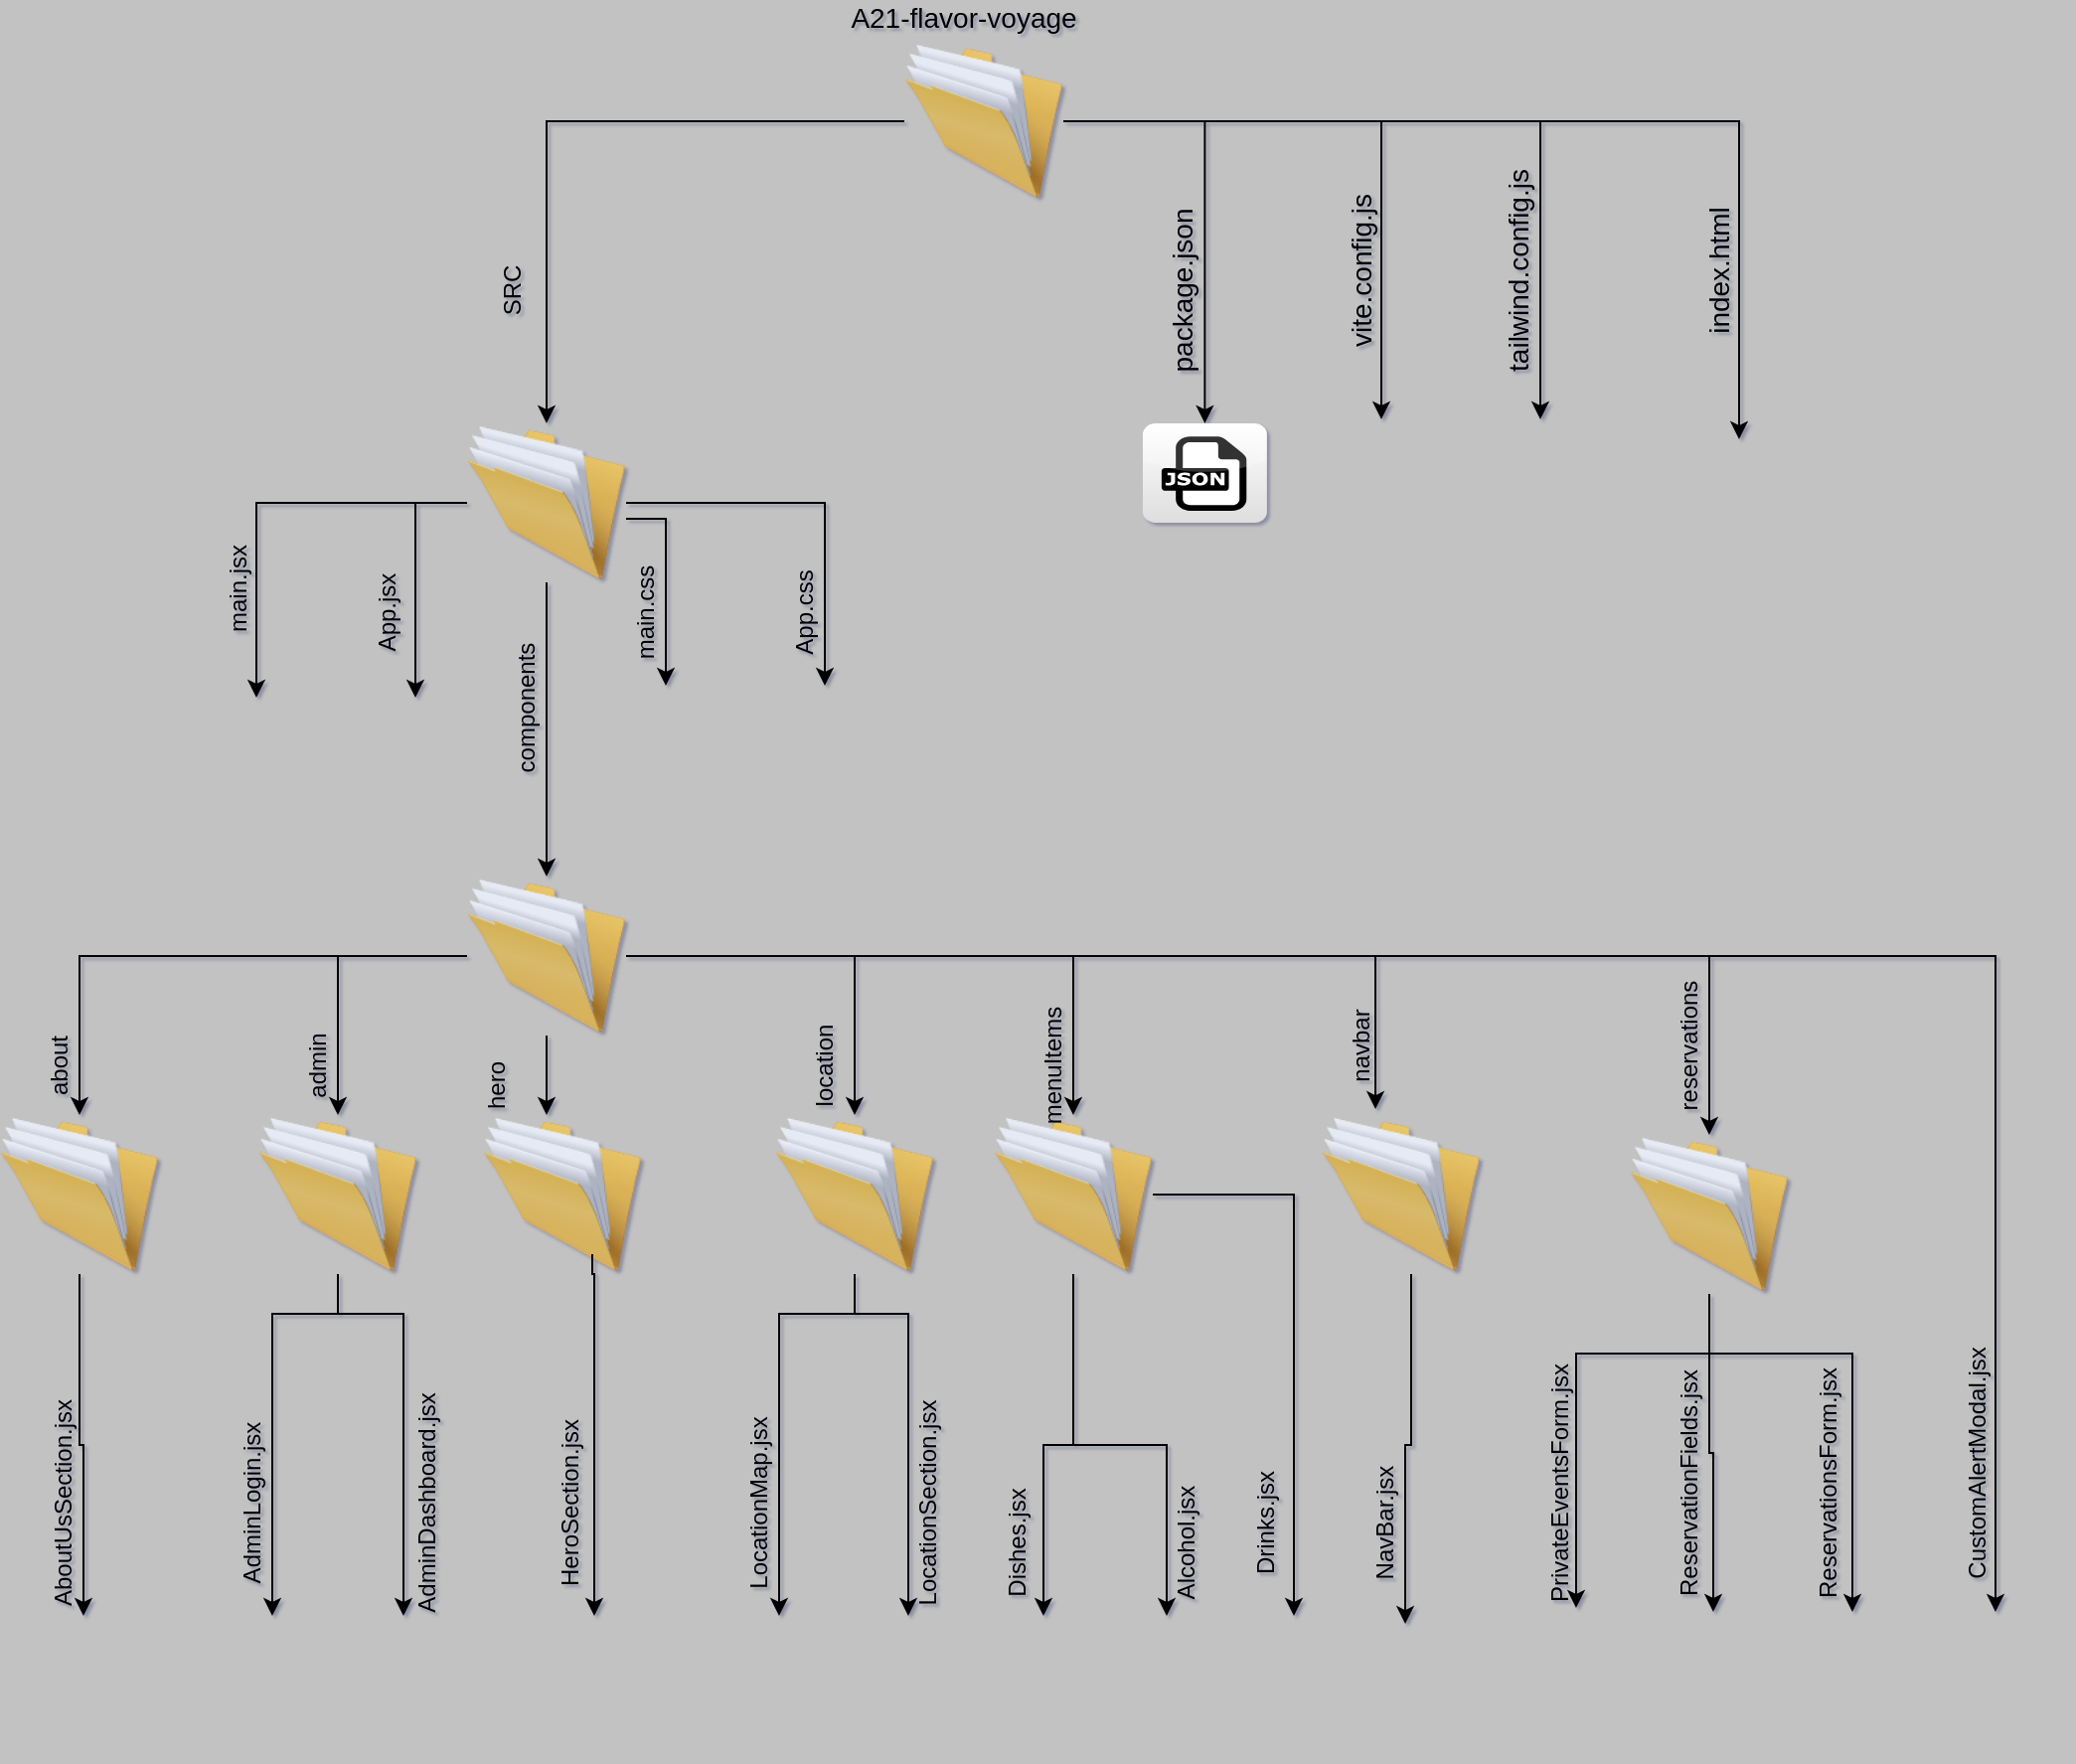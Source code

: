 <mxfile version="24.1.0" type="google">
  <diagram name="Page-1" id="lxX5e5ADlQ3Li2OKxEet">
    <mxGraphModel dx="1434" dy="738" grid="1" gridSize="10" guides="1" tooltips="1" connect="1" arrows="1" fold="1" page="1" pageScale="1" pageWidth="1100" pageHeight="850" background="#C2C2C2" math="0" shadow="1">
      <root>
        <mxCell id="0" />
        <mxCell id="1" parent="0" />
        <mxCell id="-WnEWqDzlTKxNY69MuBj-3" style="edgeStyle=orthogonalEdgeStyle;rounded=0;orthogonalLoop=1;jettySize=auto;html=1;" parent="1" source="-WnEWqDzlTKxNY69MuBj-1" target="-WnEWqDzlTKxNY69MuBj-4" edge="1">
          <mxGeometry relative="1" as="geometry">
            <mxPoint x="215" y="290" as="targetPoint" />
          </mxGeometry>
        </mxCell>
        <mxCell id="-WnEWqDzlTKxNY69MuBj-6" style="edgeStyle=orthogonalEdgeStyle;rounded=0;orthogonalLoop=1;jettySize=auto;html=1;" parent="1" source="-WnEWqDzlTKxNY69MuBj-1" target="-WnEWqDzlTKxNY69MuBj-11" edge="1">
          <mxGeometry relative="1" as="geometry">
            <mxPoint x="856" y="260" as="targetPoint" />
            <Array as="points">
              <mxPoint x="925" y="100" />
              <mxPoint x="925" y="295" />
            </Array>
          </mxGeometry>
        </mxCell>
        <mxCell id="-WnEWqDzlTKxNY69MuBj-16" style="edgeStyle=orthogonalEdgeStyle;rounded=0;orthogonalLoop=1;jettySize=auto;html=1;" parent="1" source="-WnEWqDzlTKxNY69MuBj-1" target="-WnEWqDzlTKxNY69MuBj-13" edge="1">
          <mxGeometry relative="1" as="geometry">
            <Array as="points">
              <mxPoint x="825" y="100" />
              <mxPoint x="825" y="297" />
            </Array>
          </mxGeometry>
        </mxCell>
        <mxCell id="-WnEWqDzlTKxNY69MuBj-17" style="edgeStyle=orthogonalEdgeStyle;rounded=0;orthogonalLoop=1;jettySize=auto;html=1;" parent="1" source="-WnEWqDzlTKxNY69MuBj-1" target="-WnEWqDzlTKxNY69MuBj-15" edge="1">
          <mxGeometry relative="1" as="geometry">
            <Array as="points">
              <mxPoint x="745" y="100" />
              <mxPoint x="745" y="297" />
            </Array>
          </mxGeometry>
        </mxCell>
        <mxCell id="-WnEWqDzlTKxNY69MuBj-22" style="edgeStyle=orthogonalEdgeStyle;rounded=0;orthogonalLoop=1;jettySize=auto;html=1;" parent="1" source="-WnEWqDzlTKxNY69MuBj-1" target="-WnEWqDzlTKxNY69MuBj-20" edge="1">
          <mxGeometry relative="1" as="geometry" />
        </mxCell>
        <mxCell id="-WnEWqDzlTKxNY69MuBj-1" value="" style="image;html=1;image=img/lib/clip_art/general/Full_Folder_128x128.png" parent="1" vertex="1">
          <mxGeometry x="505" y="60" width="80" height="80" as="geometry" />
        </mxCell>
        <mxCell id="-WnEWqDzlTKxNY69MuBj-2" value="&lt;font style=&quot;font-size: 14px;&quot;&gt;A21-flavor-voyage&lt;/font&gt;&lt;div&gt;&lt;br&gt;&lt;/div&gt;" style="text;html=1;align=center;verticalAlign=middle;whiteSpace=wrap;rounded=0;" parent="1" vertex="1">
          <mxGeometry x="465" y="40" width="140" height="30" as="geometry" />
        </mxCell>
        <mxCell id="-WnEWqDzlTKxNY69MuBj-26" style="edgeStyle=orthogonalEdgeStyle;rounded=0;orthogonalLoop=1;jettySize=auto;html=1;" parent="1" source="-WnEWqDzlTKxNY69MuBj-4" target="-WnEWqDzlTKxNY69MuBj-25" edge="1">
          <mxGeometry relative="1" as="geometry" />
        </mxCell>
        <mxCell id="-WnEWqDzlTKxNY69MuBj-27" value="" style="edgeStyle=orthogonalEdgeStyle;rounded=0;orthogonalLoop=1;jettySize=auto;html=1;" parent="1" source="-WnEWqDzlTKxNY69MuBj-4" target="-WnEWqDzlTKxNY69MuBj-24" edge="1">
          <mxGeometry relative="1" as="geometry">
            <Array as="points">
              <mxPoint x="259" y="292" />
            </Array>
          </mxGeometry>
        </mxCell>
        <mxCell id="-WnEWqDzlTKxNY69MuBj-33" style="edgeStyle=orthogonalEdgeStyle;rounded=0;orthogonalLoop=1;jettySize=auto;html=1;" parent="1" source="-WnEWqDzlTKxNY69MuBj-4" target="-WnEWqDzlTKxNY69MuBj-31" edge="1">
          <mxGeometry relative="1" as="geometry">
            <Array as="points">
              <mxPoint x="385" y="300" />
            </Array>
          </mxGeometry>
        </mxCell>
        <mxCell id="-WnEWqDzlTKxNY69MuBj-34" style="edgeStyle=orthogonalEdgeStyle;rounded=0;orthogonalLoop=1;jettySize=auto;html=1;" parent="1" source="-WnEWqDzlTKxNY69MuBj-4" target="-WnEWqDzlTKxNY69MuBj-32" edge="1">
          <mxGeometry relative="1" as="geometry" />
        </mxCell>
        <mxCell id="-WnEWqDzlTKxNY69MuBj-37" style="edgeStyle=orthogonalEdgeStyle;rounded=0;orthogonalLoop=1;jettySize=auto;html=1;" parent="1" source="-WnEWqDzlTKxNY69MuBj-4" target="-WnEWqDzlTKxNY69MuBj-38" edge="1">
          <mxGeometry relative="1" as="geometry">
            <mxPoint x="325" y="540" as="targetPoint" />
          </mxGeometry>
        </mxCell>
        <mxCell id="-WnEWqDzlTKxNY69MuBj-4" value="" style="image;html=1;image=img/lib/clip_art/general/Full_Folder_128x128.png" parent="1" vertex="1">
          <mxGeometry x="285" y="252" width="80" height="80" as="geometry" />
        </mxCell>
        <mxCell id="-WnEWqDzlTKxNY69MuBj-5" value="SRC&lt;div&gt;&lt;br&gt;&lt;/div&gt;" style="text;html=1;align=center;verticalAlign=middle;whiteSpace=wrap;rounded=0;rotation=-90;" parent="1" vertex="1">
          <mxGeometry x="285" y="170" width="60" height="30" as="geometry" />
        </mxCell>
        <mxCell id="-WnEWqDzlTKxNY69MuBj-10" value="&lt;font style=&quot;font-size: 14px;&quot;&gt;index.html&lt;/font&gt;" style="text;html=1;align=center;verticalAlign=middle;whiteSpace=wrap;rounded=0;rotation=-90;" parent="1" vertex="1">
          <mxGeometry x="885" y="160" width="60" height="30" as="geometry" />
        </mxCell>
        <mxCell id="-WnEWqDzlTKxNY69MuBj-11" value="" style="shape=image;html=1;verticalAlign=top;verticalLabelPosition=bottom;labelBackgroundColor=#ffffff;imageAspect=0;aspect=fixed;image=https://cdn1.iconfinder.com/data/icons/bootstrap-vol-3/16/filetype-html-128.png" parent="1" vertex="1">
          <mxGeometry x="905" y="260" width="50" height="50" as="geometry" />
        </mxCell>
        <mxCell id="-WnEWqDzlTKxNY69MuBj-13" value="" style="shape=image;html=1;verticalAlign=top;verticalLabelPosition=bottom;labelBackgroundColor=#ffffff;imageAspect=0;aspect=fixed;image=https://cdn4.iconfinder.com/data/icons/scripting-and-programming-languages/512/js-128.png" parent="1" vertex="1">
          <mxGeometry x="795" y="250" width="54" height="54" as="geometry" />
        </mxCell>
        <mxCell id="-WnEWqDzlTKxNY69MuBj-15" value="" style="shape=image;html=1;verticalAlign=top;verticalLabelPosition=bottom;labelBackgroundColor=#ffffff;imageAspect=0;aspect=fixed;image=https://cdn4.iconfinder.com/data/icons/scripting-and-programming-languages/512/js-128.png" parent="1" vertex="1">
          <mxGeometry x="715" y="250" width="54" height="54" as="geometry" />
        </mxCell>
        <mxCell id="-WnEWqDzlTKxNY69MuBj-18" value="&lt;font style=&quot;font-size: 14px;&quot;&gt;vite.config.js&lt;/font&gt;" style="text;html=1;align=center;verticalAlign=middle;whiteSpace=wrap;rounded=0;rotation=-90;" parent="1" vertex="1">
          <mxGeometry x="705" y="160" width="60" height="30" as="geometry" />
        </mxCell>
        <mxCell id="-WnEWqDzlTKxNY69MuBj-19" value="&lt;font style=&quot;font-size: 14px;&quot;&gt;tailwind.config.js&lt;/font&gt;&lt;div&gt;&lt;font style=&quot;font-size: 14px;&quot;&gt;&lt;br&gt;&lt;/font&gt;&lt;/div&gt;" style="text;html=1;align=center;verticalAlign=middle;whiteSpace=wrap;rounded=0;rotation=-90;" parent="1" vertex="1">
          <mxGeometry x="792" y="160" width="60" height="30" as="geometry" />
        </mxCell>
        <mxCell id="-WnEWqDzlTKxNY69MuBj-20" value="" style="dashed=0;outlineConnect=0;html=1;align=center;labelPosition=center;verticalLabelPosition=bottom;verticalAlign=top;shape=mxgraph.webicons.json;gradientColor=#DFDEDE" parent="1" vertex="1">
          <mxGeometry x="625" y="252" width="62.4" height="50" as="geometry" />
        </mxCell>
        <mxCell id="-WnEWqDzlTKxNY69MuBj-23" value="&lt;font style=&quot;font-size: 14px;&quot;&gt;package.json&lt;/font&gt;" style="text;html=1;align=center;verticalAlign=middle;whiteSpace=wrap;rounded=0;rotation=-90;" parent="1" vertex="1">
          <mxGeometry x="615" y="170" width="60" height="30" as="geometry" />
        </mxCell>
        <mxCell id="-WnEWqDzlTKxNY69MuBj-24" value="" style="shape=image;html=1;verticalAlign=top;verticalLabelPosition=bottom;labelBackgroundColor=#ffffff;imageAspect=0;aspect=fixed;image=https://cdn1.iconfinder.com/data/icons/bootstrap-vol-3/16/filetype-jsx-128.png" parent="1" vertex="1">
          <mxGeometry x="225" y="390" width="68" height="68" as="geometry" />
        </mxCell>
        <mxCell id="-WnEWqDzlTKxNY69MuBj-25" value="" style="shape=image;html=1;verticalAlign=top;verticalLabelPosition=bottom;labelBackgroundColor=#ffffff;imageAspect=0;aspect=fixed;image=https://cdn1.iconfinder.com/data/icons/bootstrap-vol-3/16/filetype-jsx-128.png" parent="1" vertex="1">
          <mxGeometry x="145" y="390" width="68" height="68" as="geometry" />
        </mxCell>
        <mxCell id="-WnEWqDzlTKxNY69MuBj-28" value="&lt;div&gt;main.jsx&lt;/div&gt;" style="text;html=1;align=center;verticalAlign=middle;whiteSpace=wrap;rounded=0;rotation=-90;" parent="1" vertex="1">
          <mxGeometry x="140" y="320" width="60" height="30" as="geometry" />
        </mxCell>
        <mxCell id="-WnEWqDzlTKxNY69MuBj-30" value="App.jsx" style="text;html=1;align=center;verticalAlign=middle;whiteSpace=wrap;rounded=0;rotation=-90;" parent="1" vertex="1">
          <mxGeometry x="215" y="332" width="60" height="30" as="geometry" />
        </mxCell>
        <mxCell id="-WnEWqDzlTKxNY69MuBj-31" value="" style="shape=image;html=1;verticalAlign=top;verticalLabelPosition=bottom;labelBackgroundColor=#ffffff;imageAspect=0;aspect=fixed;image=https://cdn2.iconfinder.com/data/icons/boxicons-solid-vol-2/24/bxs-file-css-128.png" parent="1" vertex="1">
          <mxGeometry x="345" y="384" width="80" height="80" as="geometry" />
        </mxCell>
        <mxCell id="-WnEWqDzlTKxNY69MuBj-32" value="" style="shape=image;html=1;verticalAlign=top;verticalLabelPosition=bottom;labelBackgroundColor=#ffffff;imageAspect=0;aspect=fixed;image=https://cdn2.iconfinder.com/data/icons/boxicons-solid-vol-2/24/bxs-file-css-128.png" parent="1" vertex="1">
          <mxGeometry x="425" y="384" width="80" height="80" as="geometry" />
        </mxCell>
        <mxCell id="-WnEWqDzlTKxNY69MuBj-35" value="main.css" style="text;html=1;align=center;verticalAlign=middle;whiteSpace=wrap;rounded=0;rotation=-90;" parent="1" vertex="1">
          <mxGeometry x="345" y="332" width="60" height="30" as="geometry" />
        </mxCell>
        <mxCell id="-WnEWqDzlTKxNY69MuBj-36" value="App.css" style="text;html=1;align=center;verticalAlign=middle;whiteSpace=wrap;rounded=0;rotation=-90;" parent="1" vertex="1">
          <mxGeometry x="425" y="332" width="60" height="30" as="geometry" />
        </mxCell>
        <mxCell id="-WnEWqDzlTKxNY69MuBj-48" style="edgeStyle=orthogonalEdgeStyle;rounded=0;orthogonalLoop=1;jettySize=auto;html=1;" parent="1" source="-WnEWqDzlTKxNY69MuBj-38" target="-WnEWqDzlTKxNY69MuBj-40" edge="1">
          <mxGeometry relative="1" as="geometry" />
        </mxCell>
        <mxCell id="-WnEWqDzlTKxNY69MuBj-49" style="edgeStyle=orthogonalEdgeStyle;rounded=0;orthogonalLoop=1;jettySize=auto;html=1;" parent="1" source="-WnEWqDzlTKxNY69MuBj-38" target="-WnEWqDzlTKxNY69MuBj-41" edge="1">
          <mxGeometry relative="1" as="geometry" />
        </mxCell>
        <mxCell id="-WnEWqDzlTKxNY69MuBj-50" style="edgeStyle=orthogonalEdgeStyle;rounded=0;orthogonalLoop=1;jettySize=auto;html=1;" parent="1" source="-WnEWqDzlTKxNY69MuBj-38" target="-WnEWqDzlTKxNY69MuBj-42" edge="1">
          <mxGeometry relative="1" as="geometry">
            <Array as="points">
              <mxPoint x="325" y="600" />
              <mxPoint x="325" y="600" />
            </Array>
          </mxGeometry>
        </mxCell>
        <mxCell id="-WnEWqDzlTKxNY69MuBj-51" style="edgeStyle=orthogonalEdgeStyle;rounded=0;orthogonalLoop=1;jettySize=auto;html=1;" parent="1" source="-WnEWqDzlTKxNY69MuBj-38" target="-WnEWqDzlTKxNY69MuBj-43" edge="1">
          <mxGeometry relative="1" as="geometry" />
        </mxCell>
        <mxCell id="-WnEWqDzlTKxNY69MuBj-52" style="edgeStyle=orthogonalEdgeStyle;rounded=0;orthogonalLoop=1;jettySize=auto;html=1;" parent="1" source="-WnEWqDzlTKxNY69MuBj-38" target="-WnEWqDzlTKxNY69MuBj-44" edge="1">
          <mxGeometry relative="1" as="geometry" />
        </mxCell>
        <mxCell id="-WnEWqDzlTKxNY69MuBj-54" style="edgeStyle=orthogonalEdgeStyle;rounded=0;orthogonalLoop=1;jettySize=auto;html=1;" parent="1" source="-WnEWqDzlTKxNY69MuBj-38" target="-WnEWqDzlTKxNY69MuBj-46" edge="1">
          <mxGeometry relative="1" as="geometry" />
        </mxCell>
        <mxCell id="-WnEWqDzlTKxNY69MuBj-110" style="edgeStyle=orthogonalEdgeStyle;rounded=0;orthogonalLoop=1;jettySize=auto;html=1;" parent="1" source="-WnEWqDzlTKxNY69MuBj-38" target="-WnEWqDzlTKxNY69MuBj-109" edge="1">
          <mxGeometry relative="1" as="geometry" />
        </mxCell>
        <mxCell id="-WnEWqDzlTKxNY69MuBj-38" value="" style="image;html=1;image=img/lib/clip_art/general/Full_Folder_128x128.png" parent="1" vertex="1">
          <mxGeometry x="285" y="480" width="80" height="80" as="geometry" />
        </mxCell>
        <mxCell id="-WnEWqDzlTKxNY69MuBj-39" value="components" style="text;html=1;align=center;verticalAlign=middle;whiteSpace=wrap;rounded=0;rotation=-90;" parent="1" vertex="1">
          <mxGeometry x="285" y="380" width="60" height="30" as="geometry" />
        </mxCell>
        <mxCell id="-WnEWqDzlTKxNY69MuBj-63" style="edgeStyle=orthogonalEdgeStyle;rounded=0;orthogonalLoop=1;jettySize=auto;html=1;" parent="1" source="-WnEWqDzlTKxNY69MuBj-40" target="-WnEWqDzlTKxNY69MuBj-62" edge="1">
          <mxGeometry relative="1" as="geometry" />
        </mxCell>
        <mxCell id="-WnEWqDzlTKxNY69MuBj-40" value="" style="image;html=1;image=img/lib/clip_art/general/Full_Folder_128x128.png" parent="1" vertex="1">
          <mxGeometry x="50" y="600" width="80" height="80" as="geometry" />
        </mxCell>
        <mxCell id="-WnEWqDzlTKxNY69MuBj-41" value="" style="image;html=1;image=img/lib/clip_art/general/Full_Folder_128x128.png" parent="1" vertex="1">
          <mxGeometry x="180" y="600" width="80" height="80" as="geometry" />
        </mxCell>
        <mxCell id="-WnEWqDzlTKxNY69MuBj-42" value="" style="image;html=1;image=img/lib/clip_art/general/Full_Folder_128x128.png" parent="1" vertex="1">
          <mxGeometry x="293" y="600" width="80" height="80" as="geometry" />
        </mxCell>
        <mxCell id="-WnEWqDzlTKxNY69MuBj-81" style="edgeStyle=orthogonalEdgeStyle;rounded=0;orthogonalLoop=1;jettySize=auto;html=1;" parent="1" source="-WnEWqDzlTKxNY69MuBj-43" target="-WnEWqDzlTKxNY69MuBj-78" edge="1">
          <mxGeometry relative="1" as="geometry">
            <Array as="points">
              <mxPoint x="480" y="700" />
              <mxPoint x="507" y="700" />
            </Array>
          </mxGeometry>
        </mxCell>
        <mxCell id="-WnEWqDzlTKxNY69MuBj-108" style="edgeStyle=orthogonalEdgeStyle;rounded=0;orthogonalLoop=1;jettySize=auto;html=1;" parent="1" source="-WnEWqDzlTKxNY69MuBj-43" target="-WnEWqDzlTKxNY69MuBj-76" edge="1">
          <mxGeometry relative="1" as="geometry">
            <Array as="points">
              <mxPoint x="480" y="700" />
              <mxPoint x="442" y="700" />
            </Array>
          </mxGeometry>
        </mxCell>
        <mxCell id="-WnEWqDzlTKxNY69MuBj-43" value="" style="image;html=1;image=img/lib/clip_art/general/Full_Folder_128x128.png" parent="1" vertex="1">
          <mxGeometry x="440" y="600" width="80" height="80" as="geometry" />
        </mxCell>
        <mxCell id="-WnEWqDzlTKxNY69MuBj-87" style="edgeStyle=orthogonalEdgeStyle;rounded=0;orthogonalLoop=1;jettySize=auto;html=1;" parent="1" source="-WnEWqDzlTKxNY69MuBj-44" target="-WnEWqDzlTKxNY69MuBj-91" edge="1">
          <mxGeometry relative="1" as="geometry">
            <mxPoint x="670" y="780" as="targetPoint" />
          </mxGeometry>
        </mxCell>
        <mxCell id="-WnEWqDzlTKxNY69MuBj-44" value="" style="image;html=1;image=img/lib/clip_art/general/Full_Folder_128x128.png" parent="1" vertex="1">
          <mxGeometry x="550" y="600" width="80" height="80" as="geometry" />
        </mxCell>
        <mxCell id="-WnEWqDzlTKxNY69MuBj-45" value="" style="image;html=1;image=img/lib/clip_art/general/Full_Folder_128x128.png" parent="1" vertex="1">
          <mxGeometry x="715" y="600" width="80" height="80" as="geometry" />
        </mxCell>
        <mxCell id="-WnEWqDzlTKxNY69MuBj-99" style="edgeStyle=orthogonalEdgeStyle;rounded=0;orthogonalLoop=1;jettySize=auto;html=1;" parent="1" source="-WnEWqDzlTKxNY69MuBj-46" target="-WnEWqDzlTKxNY69MuBj-97" edge="1">
          <mxGeometry relative="1" as="geometry">
            <Array as="points">
              <mxPoint x="910" y="770" />
              <mxPoint x="912" y="770" />
            </Array>
          </mxGeometry>
        </mxCell>
        <mxCell id="-WnEWqDzlTKxNY69MuBj-106" style="edgeStyle=orthogonalEdgeStyle;rounded=0;orthogonalLoop=1;jettySize=auto;html=1;" parent="1" source="-WnEWqDzlTKxNY69MuBj-46" target="-WnEWqDzlTKxNY69MuBj-104" edge="1">
          <mxGeometry relative="1" as="geometry">
            <Array as="points">
              <mxPoint x="910" y="720" />
              <mxPoint x="843" y="720" />
            </Array>
          </mxGeometry>
        </mxCell>
        <mxCell id="-WnEWqDzlTKxNY69MuBj-107" style="edgeStyle=orthogonalEdgeStyle;rounded=0;orthogonalLoop=1;jettySize=auto;html=1;" parent="1" source="-WnEWqDzlTKxNY69MuBj-46" target="-WnEWqDzlTKxNY69MuBj-102" edge="1">
          <mxGeometry relative="1" as="geometry">
            <Array as="points">
              <mxPoint x="910" y="720" />
              <mxPoint x="982" y="720" />
            </Array>
          </mxGeometry>
        </mxCell>
        <mxCell id="-WnEWqDzlTKxNY69MuBj-46" value="" style="image;html=1;image=img/lib/clip_art/general/Full_Folder_128x128.png" parent="1" vertex="1">
          <mxGeometry x="870" y="610" width="80" height="80" as="geometry" />
        </mxCell>
        <mxCell id="-WnEWqDzlTKxNY69MuBj-53" style="edgeStyle=orthogonalEdgeStyle;rounded=0;orthogonalLoop=1;jettySize=auto;html=1;entryX=0.338;entryY=-0.037;entryDx=0;entryDy=0;entryPerimeter=0;" parent="1" source="-WnEWqDzlTKxNY69MuBj-38" target="-WnEWqDzlTKxNY69MuBj-45" edge="1">
          <mxGeometry relative="1" as="geometry" />
        </mxCell>
        <mxCell id="-WnEWqDzlTKxNY69MuBj-55" value="&lt;div&gt;about&lt;/div&gt;" style="text;html=1;align=center;verticalAlign=middle;whiteSpace=wrap;rounded=0;rotation=-90;" parent="1" vertex="1">
          <mxGeometry x="50" y="560" width="60" height="30" as="geometry" />
        </mxCell>
        <mxCell id="-WnEWqDzlTKxNY69MuBj-56" value="admin" style="text;html=1;align=center;verticalAlign=middle;whiteSpace=wrap;rounded=0;rotation=-90;" parent="1" vertex="1">
          <mxGeometry x="180" y="560" width="60" height="30" as="geometry" />
        </mxCell>
        <mxCell id="-WnEWqDzlTKxNY69MuBj-57" value="&lt;div&gt;hero&lt;/div&gt;" style="text;html=1;align=center;verticalAlign=middle;whiteSpace=wrap;rounded=0;rotation=-90;" parent="1" vertex="1">
          <mxGeometry x="270" y="570" width="60" height="30" as="geometry" />
        </mxCell>
        <mxCell id="-WnEWqDzlTKxNY69MuBj-58" value="&lt;div&gt;location&lt;/div&gt;" style="text;html=1;align=center;verticalAlign=middle;whiteSpace=wrap;rounded=0;rotation=-90;" parent="1" vertex="1">
          <mxGeometry x="435" y="560" width="60" height="30" as="geometry" />
        </mxCell>
        <mxCell id="-WnEWqDzlTKxNY69MuBj-59" value="&lt;div&gt;menuItems&lt;/div&gt;" style="text;html=1;align=center;verticalAlign=middle;whiteSpace=wrap;rounded=0;rotation=-90;" parent="1" vertex="1">
          <mxGeometry x="550" y="560" width="60" height="30" as="geometry" />
        </mxCell>
        <mxCell id="-WnEWqDzlTKxNY69MuBj-60" value="&lt;div&gt;navbar&lt;/div&gt;" style="text;html=1;align=center;verticalAlign=middle;whiteSpace=wrap;rounded=0;rotation=-90;" parent="1" vertex="1">
          <mxGeometry x="705" y="550" width="60" height="30" as="geometry" />
        </mxCell>
        <mxCell id="-WnEWqDzlTKxNY69MuBj-61" value="&lt;div&gt;reservations&lt;/div&gt;" style="text;html=1;align=center;verticalAlign=middle;whiteSpace=wrap;rounded=0;rotation=-90;" parent="1" vertex="1">
          <mxGeometry x="870" y="550" width="60" height="30" as="geometry" />
        </mxCell>
        <mxCell id="-WnEWqDzlTKxNY69MuBj-62" value="" style="shape=image;html=1;verticalAlign=top;verticalLabelPosition=bottom;labelBackgroundColor=#ffffff;imageAspect=0;aspect=fixed;image=https://cdn1.iconfinder.com/data/icons/bootstrap-vol-3/16/filetype-jsx-128.png" parent="1" vertex="1">
          <mxGeometry x="58" y="852" width="68" height="68" as="geometry" />
        </mxCell>
        <mxCell id="-WnEWqDzlTKxNY69MuBj-64" value="&lt;div&gt;AboutUsSection.jsx&lt;/div&gt;" style="text;html=1;align=center;verticalAlign=middle;whiteSpace=wrap;rounded=0;rotation=-90;" parent="1" vertex="1">
          <mxGeometry x="52" y="780" width="60" height="30" as="geometry" />
        </mxCell>
        <mxCell id="-WnEWqDzlTKxNY69MuBj-65" style="edgeStyle=orthogonalEdgeStyle;rounded=0;orthogonalLoop=1;jettySize=auto;html=1;" parent="1" source="-WnEWqDzlTKxNY69MuBj-41" target="-WnEWqDzlTKxNY69MuBj-66" edge="1">
          <mxGeometry relative="1" as="geometry">
            <mxPoint x="185" y="680" as="sourcePoint" />
            <Array as="points">
              <mxPoint x="220" y="700" />
              <mxPoint x="187" y="700" />
            </Array>
          </mxGeometry>
        </mxCell>
        <mxCell id="-WnEWqDzlTKxNY69MuBj-66" value="" style="shape=image;html=1;verticalAlign=top;verticalLabelPosition=bottom;labelBackgroundColor=#ffffff;imageAspect=0;aspect=fixed;image=https://cdn1.iconfinder.com/data/icons/bootstrap-vol-3/16/filetype-jsx-128.png" parent="1" vertex="1">
          <mxGeometry x="153" y="852" width="68" height="68" as="geometry" />
        </mxCell>
        <mxCell id="-WnEWqDzlTKxNY69MuBj-67" value="&lt;div&gt;AdminLogin.jsx&lt;/div&gt;" style="text;html=1;align=center;verticalAlign=middle;whiteSpace=wrap;rounded=0;rotation=-90;" parent="1" vertex="1">
          <mxGeometry x="147" y="780" width="60" height="30" as="geometry" />
        </mxCell>
        <mxCell id="-WnEWqDzlTKxNY69MuBj-68" style="edgeStyle=orthogonalEdgeStyle;rounded=0;orthogonalLoop=1;jettySize=auto;html=1;" parent="1" source="-WnEWqDzlTKxNY69MuBj-41" target="-WnEWqDzlTKxNY69MuBj-69" edge="1">
          <mxGeometry relative="1" as="geometry">
            <mxPoint x="251" y="680" as="sourcePoint" />
            <Array as="points">
              <mxPoint x="220" y="700" />
              <mxPoint x="253" y="700" />
            </Array>
          </mxGeometry>
        </mxCell>
        <mxCell id="-WnEWqDzlTKxNY69MuBj-69" value="" style="shape=image;html=1;verticalAlign=top;verticalLabelPosition=bottom;labelBackgroundColor=#ffffff;imageAspect=0;aspect=fixed;image=https://cdn1.iconfinder.com/data/icons/bootstrap-vol-3/16/filetype-jsx-128.png" parent="1" vertex="1">
          <mxGeometry x="219" y="852" width="68" height="68" as="geometry" />
        </mxCell>
        <mxCell id="-WnEWqDzlTKxNY69MuBj-70" value="&lt;div&gt;AdminDashboard.jsx&lt;/div&gt;" style="text;html=1;align=center;verticalAlign=middle;whiteSpace=wrap;rounded=0;rotation=-90;" parent="1" vertex="1">
          <mxGeometry x="235" y="780" width="60" height="30" as="geometry" />
        </mxCell>
        <mxCell id="-WnEWqDzlTKxNY69MuBj-71" value="HeroSection.jsx" style="text;html=1;align=center;verticalAlign=middle;whiteSpace=wrap;rounded=0;rotation=-90;" parent="1" vertex="1">
          <mxGeometry x="307" y="780" width="60" height="30" as="geometry" />
        </mxCell>
        <mxCell id="-WnEWqDzlTKxNY69MuBj-72" style="edgeStyle=orthogonalEdgeStyle;rounded=0;orthogonalLoop=1;jettySize=auto;html=1;" parent="1" target="-WnEWqDzlTKxNY69MuBj-73" edge="1">
          <mxGeometry relative="1" as="geometry">
            <mxPoint x="348" y="670" as="sourcePoint" />
            <mxPoint x="349" y="770" as="targetPoint" />
            <Array as="points">
              <mxPoint x="348" y="680" />
              <mxPoint x="349" y="680" />
            </Array>
          </mxGeometry>
        </mxCell>
        <mxCell id="-WnEWqDzlTKxNY69MuBj-73" value="" style="shape=image;html=1;verticalAlign=top;verticalLabelPosition=bottom;labelBackgroundColor=#ffffff;imageAspect=0;aspect=fixed;image=https://cdn1.iconfinder.com/data/icons/bootstrap-vol-3/16/filetype-jsx-128.png" parent="1" vertex="1">
          <mxGeometry x="322" y="852" width="68" height="68" as="geometry" />
        </mxCell>
        <mxCell id="-WnEWqDzlTKxNY69MuBj-76" value="" style="shape=image;html=1;verticalAlign=top;verticalLabelPosition=bottom;labelBackgroundColor=#ffffff;imageAspect=0;aspect=fixed;image=https://cdn1.iconfinder.com/data/icons/bootstrap-vol-3/16/filetype-jsx-128.png" parent="1" vertex="1">
          <mxGeometry x="408" y="852" width="68" height="68" as="geometry" />
        </mxCell>
        <mxCell id="-WnEWqDzlTKxNY69MuBj-77" value="&lt;div&gt;LocationMap.jsx&lt;/div&gt;" style="text;html=1;align=center;verticalAlign=middle;whiteSpace=wrap;rounded=0;rotation=-90;" parent="1" vertex="1">
          <mxGeometry x="402" y="780" width="60" height="30" as="geometry" />
        </mxCell>
        <mxCell id="-WnEWqDzlTKxNY69MuBj-78" value="" style="shape=image;html=1;verticalAlign=top;verticalLabelPosition=bottom;labelBackgroundColor=#ffffff;imageAspect=0;aspect=fixed;image=https://cdn1.iconfinder.com/data/icons/bootstrap-vol-3/16/filetype-jsx-128.png" parent="1" vertex="1">
          <mxGeometry x="473" y="852" width="68" height="68" as="geometry" />
        </mxCell>
        <mxCell id="-WnEWqDzlTKxNY69MuBj-79" value="&lt;div&gt;LocationSection.jsx&lt;/div&gt;" style="text;html=1;align=center;verticalAlign=middle;whiteSpace=wrap;rounded=0;rotation=-90;" parent="1" vertex="1">
          <mxGeometry x="487" y="780" width="60" height="30" as="geometry" />
        </mxCell>
        <mxCell id="-WnEWqDzlTKxNY69MuBj-82" style="edgeStyle=orthogonalEdgeStyle;rounded=0;orthogonalLoop=1;jettySize=auto;html=1;" parent="1" source="-WnEWqDzlTKxNY69MuBj-44" target="-WnEWqDzlTKxNY69MuBj-89" edge="1">
          <mxGeometry relative="1" as="geometry">
            <mxPoint x="597" y="690" as="sourcePoint" />
            <mxPoint x="562" y="792" as="targetPoint" />
          </mxGeometry>
        </mxCell>
        <mxCell id="-WnEWqDzlTKxNY69MuBj-83" value="&lt;div&gt;Dishes.jsx&lt;/div&gt;" style="text;html=1;align=center;verticalAlign=middle;whiteSpace=wrap;rounded=0;rotation=-90;" parent="1" vertex="1">
          <mxGeometry x="532" y="800" width="60" height="30" as="geometry" />
        </mxCell>
        <mxCell id="-WnEWqDzlTKxNY69MuBj-84" style="edgeStyle=orthogonalEdgeStyle;rounded=0;orthogonalLoop=1;jettySize=auto;html=1;" parent="1" source="-WnEWqDzlTKxNY69MuBj-44" target="-WnEWqDzlTKxNY69MuBj-90" edge="1">
          <mxGeometry relative="1" as="geometry">
            <mxPoint x="597" y="690" as="sourcePoint" />
            <mxPoint x="628" y="792" as="targetPoint" />
          </mxGeometry>
        </mxCell>
        <mxCell id="-WnEWqDzlTKxNY69MuBj-85" value="&lt;div&gt;Alcohol.jsx&lt;/div&gt;" style="text;html=1;align=center;verticalAlign=middle;whiteSpace=wrap;rounded=0;rotation=-90;" parent="1" vertex="1">
          <mxGeometry x="617" y="800" width="60" height="30" as="geometry" />
        </mxCell>
        <mxCell id="-WnEWqDzlTKxNY69MuBj-88" value="&lt;div&gt;Drinks.jsx&lt;/div&gt;" style="text;html=1;align=center;verticalAlign=middle;whiteSpace=wrap;rounded=0;rotation=-90;" parent="1" vertex="1">
          <mxGeometry x="657" y="790" width="60" height="30" as="geometry" />
        </mxCell>
        <mxCell id="-WnEWqDzlTKxNY69MuBj-89" value="" style="shape=image;html=1;verticalAlign=top;verticalLabelPosition=bottom;labelBackgroundColor=#ffffff;imageAspect=0;aspect=fixed;image=https://cdn1.iconfinder.com/data/icons/bootstrap-vol-3/16/filetype-jsx-128.png" parent="1" vertex="1">
          <mxGeometry x="541" y="852" width="68" height="68" as="geometry" />
        </mxCell>
        <mxCell id="-WnEWqDzlTKxNY69MuBj-90" value="" style="shape=image;html=1;verticalAlign=top;verticalLabelPosition=bottom;labelBackgroundColor=#ffffff;imageAspect=0;aspect=fixed;image=https://cdn1.iconfinder.com/data/icons/bootstrap-vol-3/16/filetype-jsx-128.png" parent="1" vertex="1">
          <mxGeometry x="603" y="852" width="68" height="68" as="geometry" />
        </mxCell>
        <mxCell id="-WnEWqDzlTKxNY69MuBj-91" value="" style="shape=image;html=1;verticalAlign=top;verticalLabelPosition=bottom;labelBackgroundColor=#ffffff;imageAspect=0;aspect=fixed;image=https://cdn1.iconfinder.com/data/icons/bootstrap-vol-3/16/filetype-jsx-128.png" parent="1" vertex="1">
          <mxGeometry x="667" y="852" width="68" height="68" as="geometry" />
        </mxCell>
        <mxCell id="-WnEWqDzlTKxNY69MuBj-93" value="" style="shape=image;html=1;verticalAlign=top;verticalLabelPosition=bottom;labelBackgroundColor=#ffffff;imageAspect=0;aspect=fixed;image=https://cdn1.iconfinder.com/data/icons/bootstrap-vol-3/16/filetype-jsx-128.png" parent="1" vertex="1">
          <mxGeometry x="735" y="848" width="68" height="68" as="geometry" />
        </mxCell>
        <mxCell id="-WnEWqDzlTKxNY69MuBj-94" style="edgeStyle=orthogonalEdgeStyle;rounded=0;orthogonalLoop=1;jettySize=auto;html=1;entryX=0.324;entryY=0.118;entryDx=0;entryDy=0;entryPerimeter=0;" parent="1" source="-WnEWqDzlTKxNY69MuBj-45" target="-WnEWqDzlTKxNY69MuBj-93" edge="1">
          <mxGeometry relative="1" as="geometry">
            <Array as="points">
              <mxPoint x="760" y="766" />
              <mxPoint x="757" y="766" />
            </Array>
          </mxGeometry>
        </mxCell>
        <mxCell id="-WnEWqDzlTKxNY69MuBj-95" value="&lt;div&gt;NavBar.jsx&lt;/div&gt;" style="text;html=1;align=center;verticalAlign=middle;whiteSpace=wrap;rounded=0;rotation=-90;" parent="1" vertex="1">
          <mxGeometry x="712" y="790" width="70" height="30" as="geometry" />
        </mxCell>
        <mxCell id="-WnEWqDzlTKxNY69MuBj-97" value="" style="shape=image;html=1;verticalAlign=top;verticalLabelPosition=bottom;labelBackgroundColor=#ffffff;imageAspect=0;aspect=fixed;image=https://cdn1.iconfinder.com/data/icons/bootstrap-vol-3/16/filetype-jsx-128.png" parent="1" vertex="1">
          <mxGeometry x="876" y="850" width="72" height="72" as="geometry" />
        </mxCell>
        <mxCell id="-WnEWqDzlTKxNY69MuBj-98" value="&lt;div&gt;ReservationFields.jsx&lt;/div&gt;" style="text;html=1;align=center;verticalAlign=middle;whiteSpace=wrap;rounded=0;rotation=-90;" parent="1" vertex="1">
          <mxGeometry x="865" y="770" width="70" height="30" as="geometry" />
        </mxCell>
        <mxCell id="-WnEWqDzlTKxNY69MuBj-102" value="" style="shape=image;html=1;verticalAlign=top;verticalLabelPosition=bottom;labelBackgroundColor=#ffffff;imageAspect=0;aspect=fixed;image=https://cdn1.iconfinder.com/data/icons/bootstrap-vol-3/16/filetype-jsx-128.png" parent="1" vertex="1">
          <mxGeometry x="946" y="850" width="72" height="72" as="geometry" />
        </mxCell>
        <mxCell id="-WnEWqDzlTKxNY69MuBj-103" value="&lt;div&gt;ReservationsForm.jsx&lt;/div&gt;" style="text;html=1;align=center;verticalAlign=middle;whiteSpace=wrap;rounded=0;rotation=-90;" parent="1" vertex="1">
          <mxGeometry x="935" y="770" width="70" height="30" as="geometry" />
        </mxCell>
        <mxCell id="-WnEWqDzlTKxNY69MuBj-104" value="" style="shape=image;html=1;verticalAlign=top;verticalLabelPosition=bottom;labelBackgroundColor=#ffffff;imageAspect=0;aspect=fixed;image=https://cdn1.iconfinder.com/data/icons/bootstrap-vol-3/16/filetype-jsx-128.png" parent="1" vertex="1">
          <mxGeometry x="807" y="848" width="72" height="72" as="geometry" />
        </mxCell>
        <mxCell id="-WnEWqDzlTKxNY69MuBj-105" value="&lt;div&gt;PrivateEventsForm.jsx&lt;/div&gt;" style="text;html=1;align=center;verticalAlign=middle;whiteSpace=wrap;rounded=0;rotation=-90;" parent="1" vertex="1">
          <mxGeometry x="800" y="770" width="70" height="30" as="geometry" />
        </mxCell>
        <mxCell id="-WnEWqDzlTKxNY69MuBj-109" value="" style="shape=image;html=1;verticalAlign=top;verticalLabelPosition=bottom;labelBackgroundColor=#ffffff;imageAspect=0;aspect=fixed;image=https://cdn1.iconfinder.com/data/icons/bootstrap-vol-3/16/filetype-jsx-128.png" parent="1" vertex="1">
          <mxGeometry x="1018" y="850" width="72" height="72" as="geometry" />
        </mxCell>
        <mxCell id="-WnEWqDzlTKxNY69MuBj-111" value="CustomAlertModal.jsx" style="text;html=1;align=center;verticalAlign=middle;whiteSpace=wrap;rounded=0;rotation=-90;" parent="1" vertex="1">
          <mxGeometry x="1010" y="760" width="70" height="30" as="geometry" />
        </mxCell>
      </root>
    </mxGraphModel>
  </diagram>
</mxfile>
